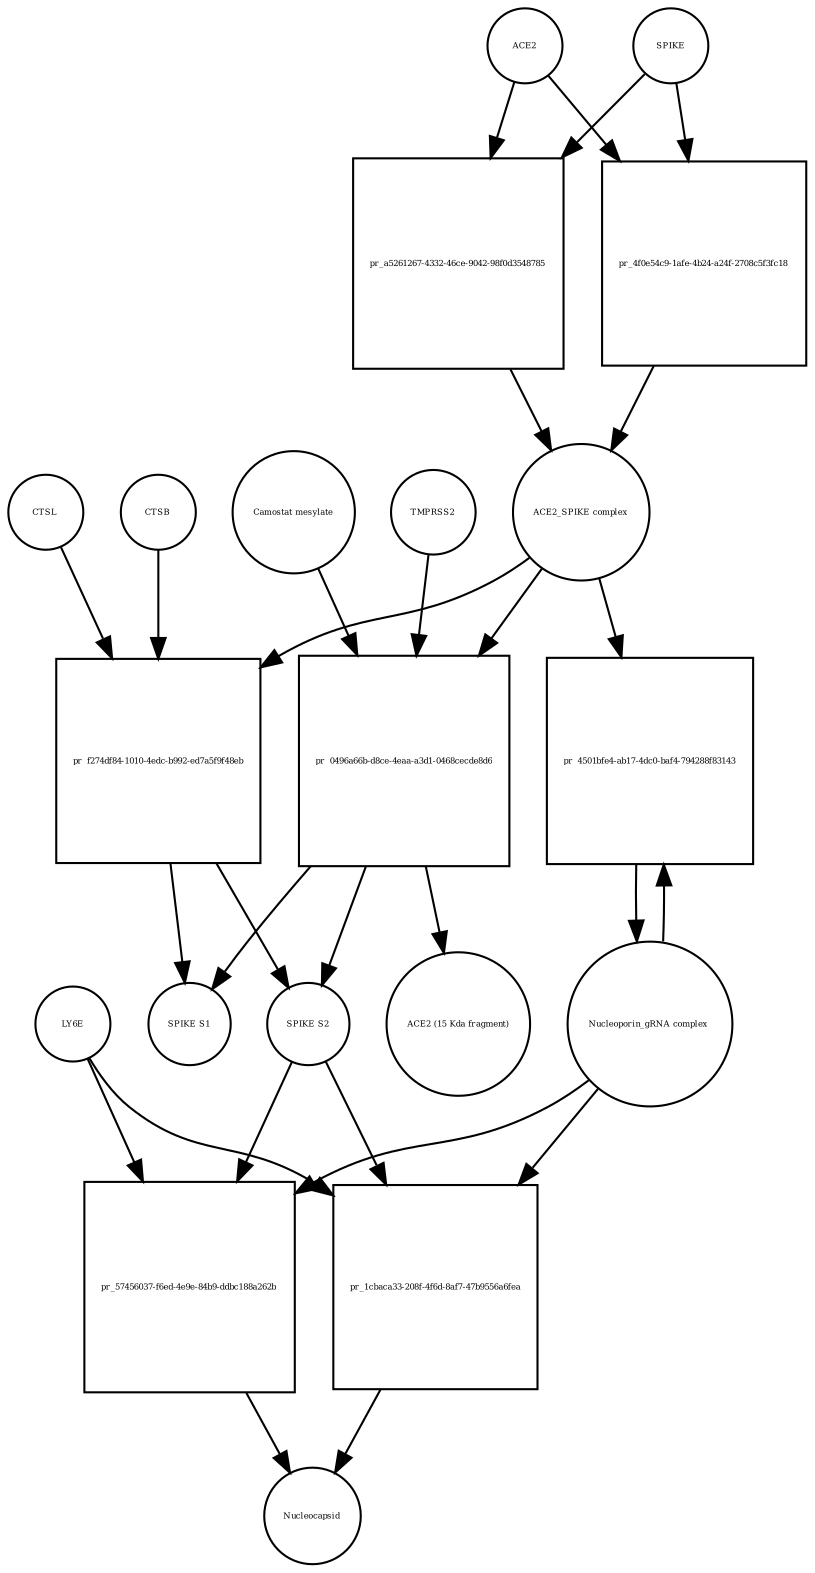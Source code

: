 strict digraph  {
ACE2 [annotation="", bipartite=0, cls=macromolecule, fontsize=4, label=ACE2, shape=circle];
"pr_a5261267-4332-46ce-9042-98f0d3548785" [annotation="", bipartite=1, cls=process, fontsize=4, label="pr_a5261267-4332-46ce-9042-98f0d3548785", shape=square];
"ACE2_SPIKE complex" [annotation="", bipartite=0, cls=complex, fontsize=4, label="ACE2_SPIKE complex", shape=circle];
SPIKE [annotation="", bipartite=0, cls="macromolecule multimer", fontsize=4, label=SPIKE, shape=circle];
"Nucleoporin_gRNA complex " [annotation="", bipartite=0, cls=complex, fontsize=4, label="Nucleoporin_gRNA complex ", shape=circle];
"pr_4501bfe4-ab17-4dc0-baf4-794288f83143" [annotation="", bipartite=1, cls=process, fontsize=4, label="pr_4501bfe4-ab17-4dc0-baf4-794288f83143", shape=square];
"pr_f274df84-1010-4edc-b992-ed7a5f9f48eb" [annotation="", bipartite=1, cls=process, fontsize=4, label="pr_f274df84-1010-4edc-b992-ed7a5f9f48eb", shape=square];
"SPIKE S2" [annotation="", bipartite=0, cls=macromolecule, fontsize=4, label="SPIKE S2", shape=circle];
CTSB [annotation="", bipartite=0, cls=macromolecule, fontsize=4, label=CTSB, shape=circle];
CTSL [annotation="", bipartite=0, cls=macromolecule, fontsize=4, label=CTSL, shape=circle];
"SPIKE S1" [annotation="", bipartite=0, cls=macromolecule, fontsize=4, label="SPIKE S1", shape=circle];
"pr_57456037-f6ed-4e9e-84b9-ddbc188a262b" [annotation="", bipartite=1, cls=process, fontsize=4, label="pr_57456037-f6ed-4e9e-84b9-ddbc188a262b", shape=square];
Nucleocapsid [annotation="", bipartite=0, cls=complex, fontsize=4, label=Nucleocapsid, shape=circle];
LY6E [annotation="", bipartite=0, cls=macromolecule, fontsize=4, label=LY6E, shape=circle];
"pr_0496a66b-d8ce-4eaa-a3d1-0468cecde8d6" [annotation="", bipartite=1, cls=process, fontsize=4, label="pr_0496a66b-d8ce-4eaa-a3d1-0468cecde8d6", shape=square];
TMPRSS2 [annotation="", bipartite=0, cls=macromolecule, fontsize=4, label=TMPRSS2, shape=circle];
"Camostat mesylate" [annotation="urn_miriam_pubchem.compound_2536", bipartite=0, cls="simple chemical", fontsize=4, label="Camostat mesylate", shape=circle];
"ACE2 (15 Kda fragment)" [annotation="", bipartite=0, cls=macromolecule, fontsize=4, label="ACE2 (15 Kda fragment)", shape=circle];
"pr_4f0e54c9-1afe-4b24-a24f-2708c5f3fc18" [annotation="", bipartite=1, cls=process, fontsize=4, label="pr_4f0e54c9-1afe-4b24-a24f-2708c5f3fc18", shape=square];
"pr_1cbaca33-208f-4f6d-8af7-47b9556a6fea" [annotation="", bipartite=1, cls=process, fontsize=4, label="pr_1cbaca33-208f-4f6d-8af7-47b9556a6fea", shape=square];
ACE2 -> "pr_a5261267-4332-46ce-9042-98f0d3548785"  [annotation="", interaction_type=consumption];
ACE2 -> "pr_4f0e54c9-1afe-4b24-a24f-2708c5f3fc18"  [annotation="", interaction_type=consumption];
"pr_a5261267-4332-46ce-9042-98f0d3548785" -> "ACE2_SPIKE complex"  [annotation="", interaction_type=production];
"ACE2_SPIKE complex" -> "pr_4501bfe4-ab17-4dc0-baf4-794288f83143"  [annotation="urn_miriam_pubmed_32142651|urn_miriam_pubmed_32094589", interaction_type=stimulation];
"ACE2_SPIKE complex" -> "pr_f274df84-1010-4edc-b992-ed7a5f9f48eb"  [annotation="", interaction_type=consumption];
"ACE2_SPIKE complex" -> "pr_0496a66b-d8ce-4eaa-a3d1-0468cecde8d6"  [annotation="", interaction_type=consumption];
SPIKE -> "pr_a5261267-4332-46ce-9042-98f0d3548785"  [annotation="", interaction_type=consumption];
SPIKE -> "pr_4f0e54c9-1afe-4b24-a24f-2708c5f3fc18"  [annotation="", interaction_type=consumption];
"Nucleoporin_gRNA complex " -> "pr_4501bfe4-ab17-4dc0-baf4-794288f83143"  [annotation="", interaction_type=consumption];
"Nucleoporin_gRNA complex " -> "pr_57456037-f6ed-4e9e-84b9-ddbc188a262b"  [annotation="", interaction_type=consumption];
"Nucleoporin_gRNA complex " -> "pr_1cbaca33-208f-4f6d-8af7-47b9556a6fea"  [annotation="", interaction_type=consumption];
"pr_4501bfe4-ab17-4dc0-baf4-794288f83143" -> "Nucleoporin_gRNA complex "  [annotation="", interaction_type=production];
"pr_f274df84-1010-4edc-b992-ed7a5f9f48eb" -> "SPIKE S2"  [annotation="", interaction_type=production];
"pr_f274df84-1010-4edc-b992-ed7a5f9f48eb" -> "SPIKE S1"  [annotation="", interaction_type=production];
"SPIKE S2" -> "pr_57456037-f6ed-4e9e-84b9-ddbc188a262b"  [annotation="urn_miriam_doi_10.1101%2F2020.03.05.979260|urn_miriam_pubmed_32142651|urn_miriam_pubmed_32094589", interaction_type=stimulation];
"SPIKE S2" -> "pr_1cbaca33-208f-4f6d-8af7-47b9556a6fea"  [annotation="urn_miriam_doi_10.1101%2F2020.03.05.979260", interaction_type=stimulation];
CTSB -> "pr_f274df84-1010-4edc-b992-ed7a5f9f48eb"  [annotation=urn_miriam_pubmed_32142651, interaction_type=catalysis];
CTSL -> "pr_f274df84-1010-4edc-b992-ed7a5f9f48eb"  [annotation=urn_miriam_pubmed_32142651, interaction_type=catalysis];
"pr_57456037-f6ed-4e9e-84b9-ddbc188a262b" -> Nucleocapsid  [annotation="", interaction_type=production];
LY6E -> "pr_57456037-f6ed-4e9e-84b9-ddbc188a262b"  [annotation="urn_miriam_doi_10.1101%2F2020.03.05.979260|urn_miriam_pubmed_32142651|urn_miriam_pubmed_32094589", interaction_type=inhibition];
LY6E -> "pr_1cbaca33-208f-4f6d-8af7-47b9556a6fea"  [annotation="urn_miriam_doi_10.1101%2F2020.03.05.979260", interaction_type=inhibition];
"pr_0496a66b-d8ce-4eaa-a3d1-0468cecde8d6" -> "SPIKE S2"  [annotation="", interaction_type=production];
"pr_0496a66b-d8ce-4eaa-a3d1-0468cecde8d6" -> "SPIKE S1"  [annotation="", interaction_type=production];
"pr_0496a66b-d8ce-4eaa-a3d1-0468cecde8d6" -> "ACE2 (15 Kda fragment)"  [annotation="", interaction_type=production];
TMPRSS2 -> "pr_0496a66b-d8ce-4eaa-a3d1-0468cecde8d6"  [annotation="urn_miriam_pubmed_32142651|urn_miriam_pubmed_32094589|urn_miriam_pubmed_24227843", interaction_type=catalysis];
"Camostat mesylate" -> "pr_0496a66b-d8ce-4eaa-a3d1-0468cecde8d6"  [annotation="urn_miriam_pubmed_32142651|urn_miriam_pubmed_32094589|urn_miriam_pubmed_24227843", interaction_type=inhibition];
"pr_4f0e54c9-1afe-4b24-a24f-2708c5f3fc18" -> "ACE2_SPIKE complex"  [annotation="", interaction_type=production];
"pr_1cbaca33-208f-4f6d-8af7-47b9556a6fea" -> Nucleocapsid  [annotation="", interaction_type=production];
}
